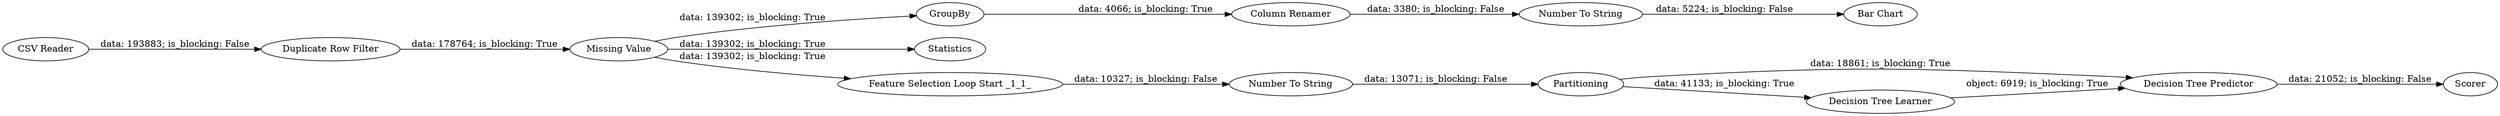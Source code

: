digraph {
	"940790601818617193_15" [label=Partitioning]
	"940790601818617193_5" [label=GroupBy]
	"940790601818617193_1" [label="CSV Reader"]
	"940790601818617193_24" [label="Decision Tree Predictor"]
	"940790601818617193_10" [label="Number To String"]
	"940790601818617193_22" [label="Decision Tree Learner"]
	"940790601818617193_2" [label="Missing Value"]
	"940790601818617193_25" [label=Scorer]
	"940790601818617193_9" [label="Bar Chart"]
	"940790601818617193_13" [label="Duplicate Row Filter"]
	"940790601818617193_8" [label="Column Renamer"]
	"940790601818617193_3" [label=Statistics]
	"940790601818617193_21" [label="Feature Selection Loop Start _1_1_"]
	"940790601818617193_23" [label="Number To String"]
	"940790601818617193_13" -> "940790601818617193_2" [label="data: 178764; is_blocking: True"]
	"940790601818617193_15" -> "940790601818617193_24" [label="data: 18861; is_blocking: True"]
	"940790601818617193_22" -> "940790601818617193_24" [label="object: 6919; is_blocking: True"]
	"940790601818617193_2" -> "940790601818617193_5" [label="data: 139302; is_blocking: True"]
	"940790601818617193_8" -> "940790601818617193_10" [label="data: 3380; is_blocking: False"]
	"940790601818617193_5" -> "940790601818617193_8" [label="data: 4066; is_blocking: True"]
	"940790601818617193_1" -> "940790601818617193_13" [label="data: 193883; is_blocking: False"]
	"940790601818617193_15" -> "940790601818617193_22" [label="data: 41133; is_blocking: True"]
	"940790601818617193_24" -> "940790601818617193_25" [label="data: 21052; is_blocking: False"]
	"940790601818617193_2" -> "940790601818617193_21" [label="data: 139302; is_blocking: True"]
	"940790601818617193_21" -> "940790601818617193_23" [label="data: 10327; is_blocking: False"]
	"940790601818617193_10" -> "940790601818617193_9" [label="data: 5224; is_blocking: False"]
	"940790601818617193_23" -> "940790601818617193_15" [label="data: 13071; is_blocking: False"]
	"940790601818617193_2" -> "940790601818617193_3" [label="data: 139302; is_blocking: True"]
	rankdir=LR
}
